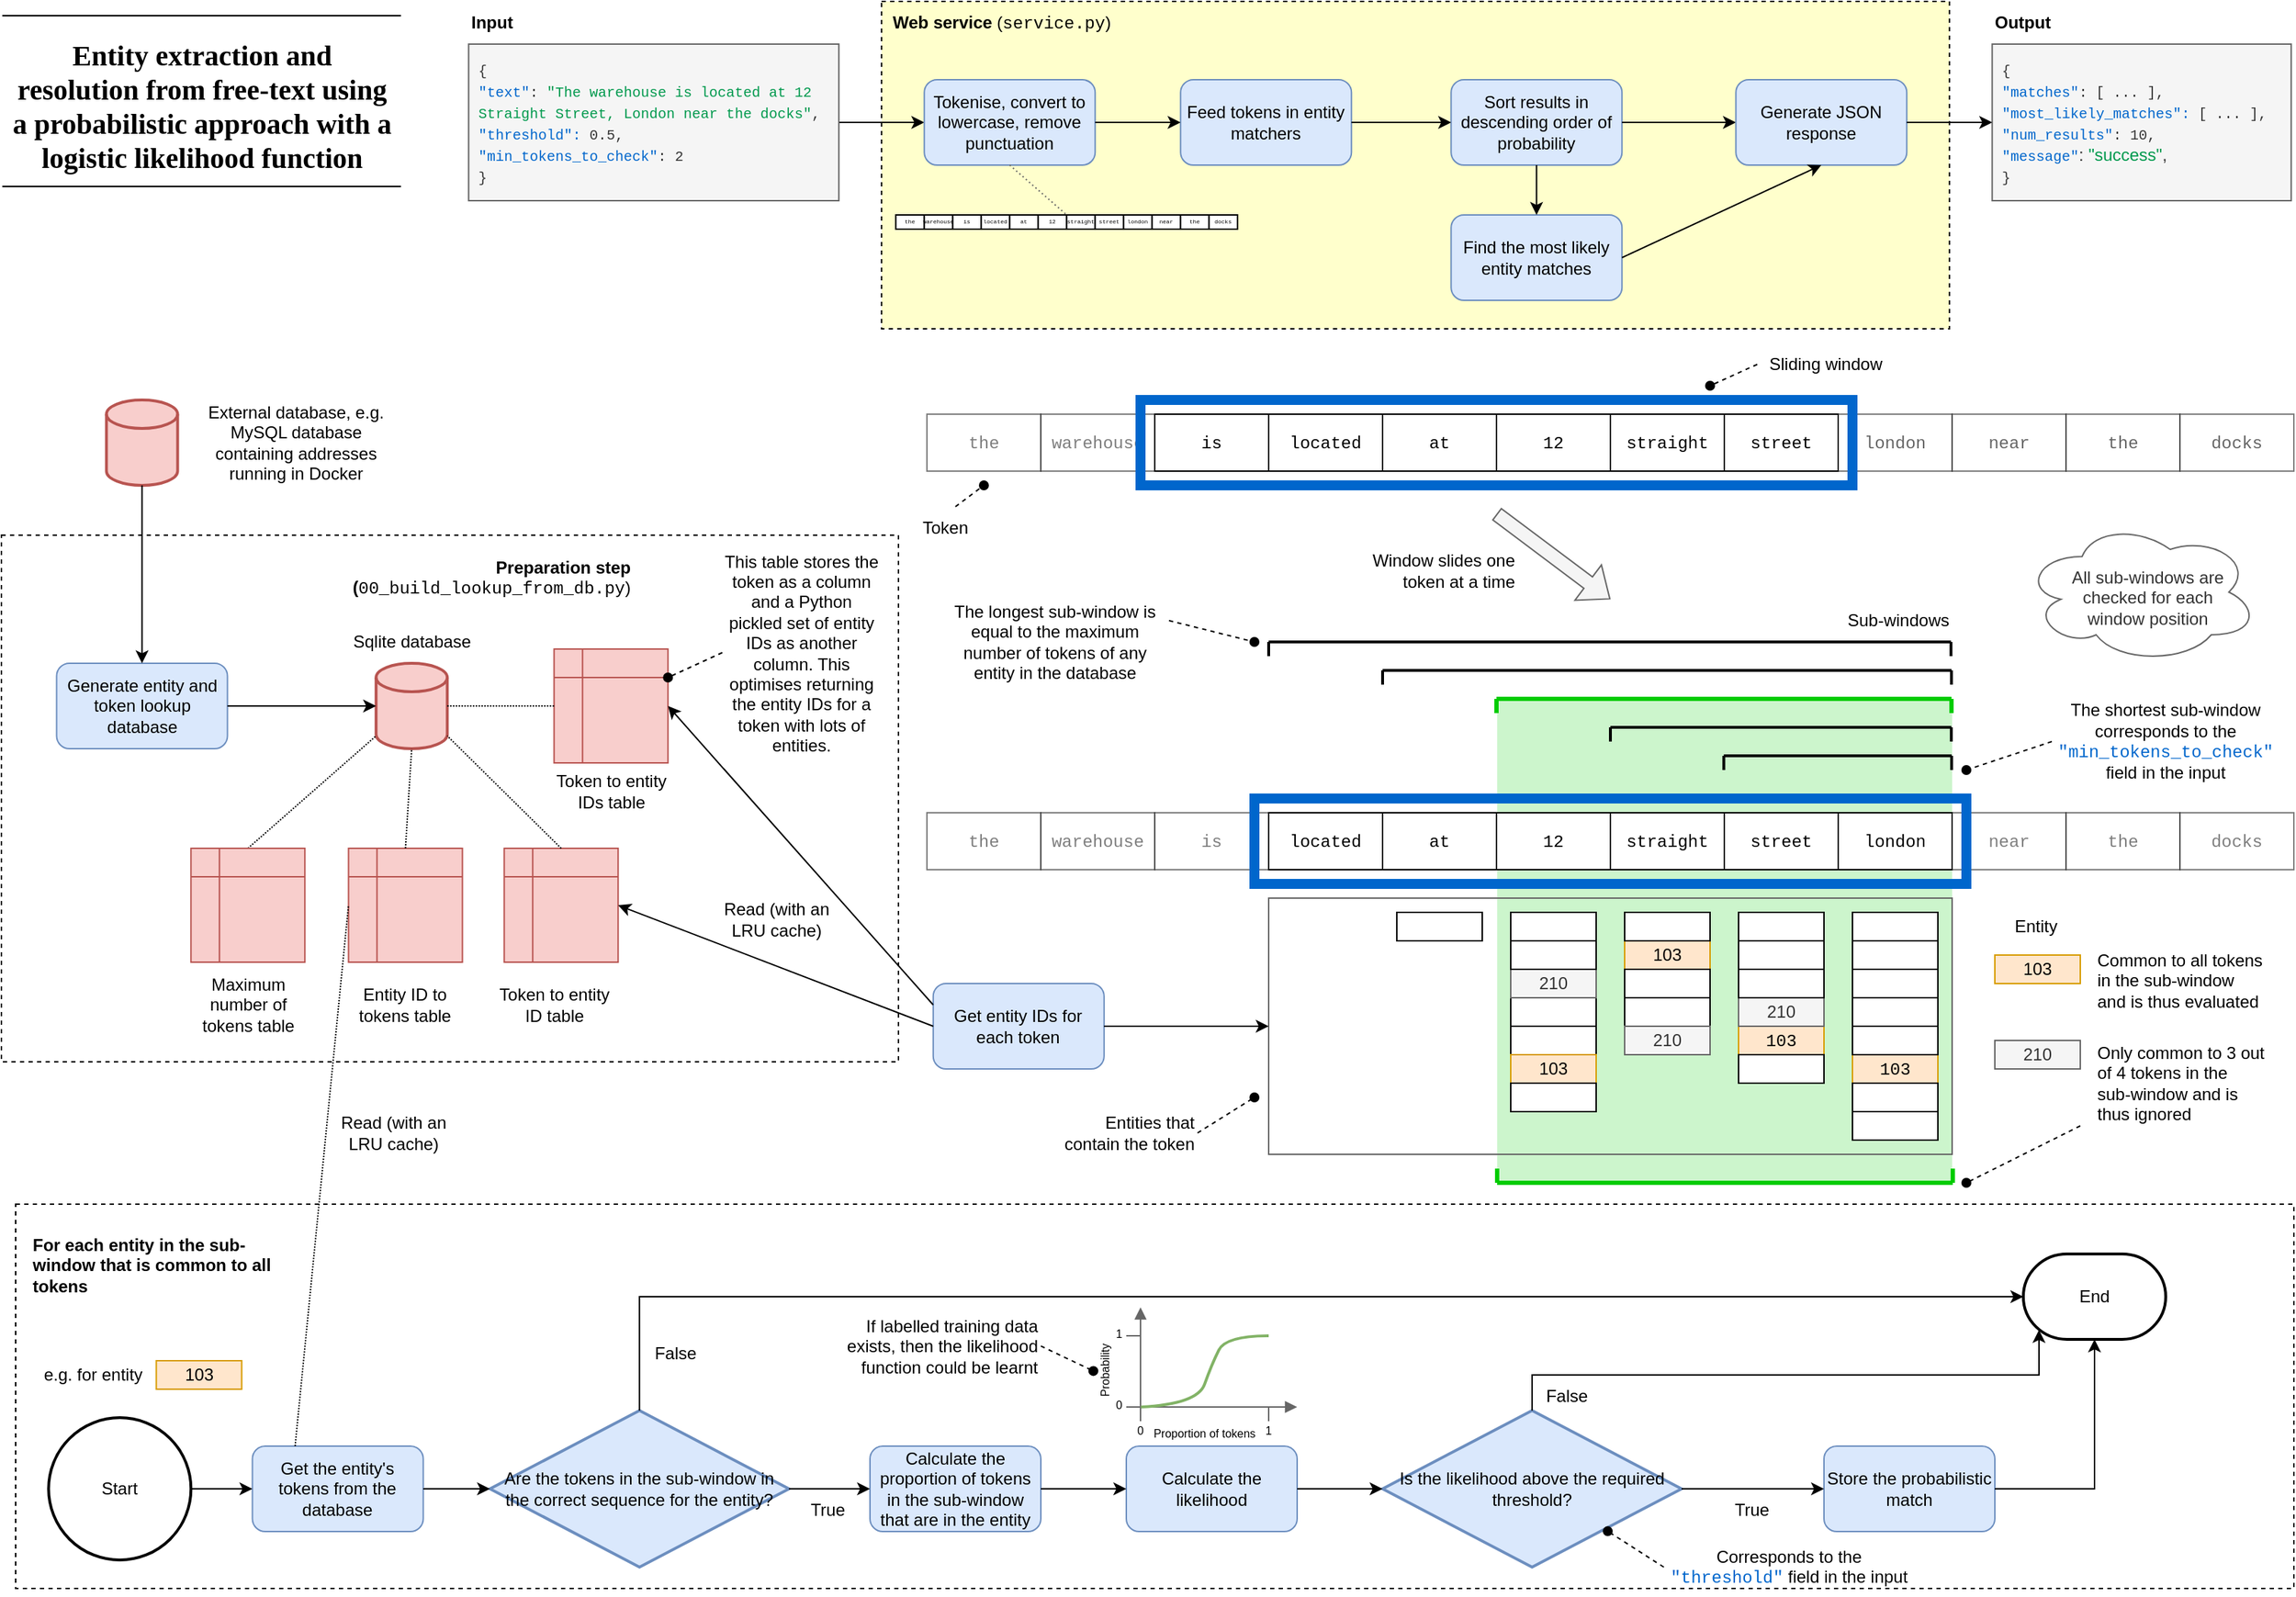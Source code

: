 <mxfile version="21.2.7" type="device">
  <diagram id="s3ajqU6_hN6JOdqz-PYY" name="Page-1">
    <mxGraphModel dx="1252" dy="786" grid="1" gridSize="10" guides="1" tooltips="1" connect="1" arrows="0" fold="1" page="1" pageScale="1" pageWidth="1654" pageHeight="1169" math="0" shadow="0">
      <root>
        <mxCell id="0" />
        <mxCell id="1" parent="0" />
        <mxCell id="Gxz8XZ3srZawtTpm0HoM-239" value="" style="rounded=0;whiteSpace=wrap;html=1;fillColor=#00CC00;strokeColor=none;opacity=20;" parent="1" vertex="1">
          <mxGeometry x="1080.45" y="510" width="319.55" height="340" as="geometry" />
        </mxCell>
        <mxCell id="Gxz8XZ3srZawtTpm0HoM-189" value="" style="rounded=0;whiteSpace=wrap;html=1;fillColor=none;dashed=1;" parent="1" vertex="1">
          <mxGeometry x="40" y="865" width="1600" height="270" as="geometry" />
        </mxCell>
        <mxCell id="Gxz8XZ3srZawtTpm0HoM-154" value="" style="rounded=0;whiteSpace=wrap;html=1;fillColor=none;strokeColor=#666666;" parent="1" vertex="1">
          <mxGeometry x="920" y="650" width="480" height="180" as="geometry" />
        </mxCell>
        <mxCell id="Gxz8XZ3srZawtTpm0HoM-39" value="" style="rounded=0;whiteSpace=wrap;html=1;fillColor=none;dashed=1;" parent="1" vertex="1">
          <mxGeometry x="30" y="395" width="630" height="370" as="geometry" />
        </mxCell>
        <mxCell id="Gxz8XZ3srZawtTpm0HoM-36" value="" style="rounded=0;whiteSpace=wrap;html=1;fillColor=#FFFFCC;dashed=1;" parent="1" vertex="1">
          <mxGeometry x="648.14" y="20" width="750" height="230" as="geometry" />
        </mxCell>
        <mxCell id="Gxz8XZ3srZawtTpm0HoM-1" value="&lt;b&gt;Input&lt;/b&gt;" style="text;html=1;strokeColor=none;fillColor=none;align=left;verticalAlign=middle;whiteSpace=wrap;rounded=0;" parent="1" vertex="1">
          <mxGeometry x="358.14" y="20" width="60" height="30" as="geometry" />
        </mxCell>
        <mxCell id="Gxz8XZ3srZawtTpm0HoM-4" style="rounded=0;orthogonalLoop=1;jettySize=auto;html=1;exitX=1;exitY=0.5;exitDx=0;exitDy=0;entryX=0;entryY=0.5;entryDx=0;entryDy=0;" parent="1" source="Gxz8XZ3srZawtTpm0HoM-2" target="Gxz8XZ3srZawtTpm0HoM-3" edge="1">
          <mxGeometry relative="1" as="geometry" />
        </mxCell>
        <mxCell id="Gxz8XZ3srZawtTpm0HoM-2" value="&lt;font style=&quot;font-size: 10px;&quot; face=&quot;Courier New&quot;&gt;{&lt;br&gt;&lt;font color=&quot;#0066cc&quot;&gt;&quot;text&quot;&lt;/font&gt;: &lt;font color=&quot;#00994d&quot;&gt;&quot;The warehouse is located at 12 Straight Street, London near the docks&quot;&lt;/font&gt;, &lt;br&gt;&lt;font color=&quot;#0066cc&quot;&gt;&quot;threshold&quot;:&lt;/font&gt; 0.5, &lt;br&gt;&lt;font color=&quot;#0066cc&quot;&gt;&quot;min_tokens_to_check&quot;&lt;/font&gt;: 2&lt;br&gt;}&lt;/font&gt;" style="text;html=1;strokeColor=#666666;fillColor=#f5f5f5;align=left;verticalAlign=middle;whiteSpace=wrap;rounded=0;spacing=2;spacingLeft=5;spacingRight=5;fontColor=#333333;" parent="1" vertex="1">
          <mxGeometry x="358.14" y="50" width="260" height="110" as="geometry" />
        </mxCell>
        <mxCell id="Gxz8XZ3srZawtTpm0HoM-3" value="Tokenise, convert to lowercase, remove punctuation" style="rounded=1;whiteSpace=wrap;html=1;fillColor=#dae8fc;strokeColor=#6c8ebf;" parent="1" vertex="1">
          <mxGeometry x="678.14" y="75" width="120" height="60" as="geometry" />
        </mxCell>
        <mxCell id="Gxz8XZ3srZawtTpm0HoM-5" value="Feed tokens in entity matchers" style="rounded=1;whiteSpace=wrap;html=1;fillColor=#dae8fc;strokeColor=#6c8ebf;" parent="1" vertex="1">
          <mxGeometry x="858.14" y="75" width="120" height="60" as="geometry" />
        </mxCell>
        <mxCell id="Gxz8XZ3srZawtTpm0HoM-6" style="rounded=0;orthogonalLoop=1;jettySize=auto;html=1;entryX=0;entryY=0.5;entryDx=0;entryDy=0;exitX=1;exitY=0.5;exitDx=0;exitDy=0;" parent="1" source="Gxz8XZ3srZawtTpm0HoM-3" target="Gxz8XZ3srZawtTpm0HoM-5" edge="1">
          <mxGeometry relative="1" as="geometry">
            <mxPoint x="828.14" y="160" as="sourcePoint" />
            <mxPoint x="688.14" y="115" as="targetPoint" />
          </mxGeometry>
        </mxCell>
        <mxCell id="Gxz8XZ3srZawtTpm0HoM-7" value="Sort results in descending order of probability" style="rounded=1;whiteSpace=wrap;html=1;fillColor=#dae8fc;strokeColor=#6c8ebf;" parent="1" vertex="1">
          <mxGeometry x="1048.14" y="75" width="120" height="60" as="geometry" />
        </mxCell>
        <mxCell id="Gxz8XZ3srZawtTpm0HoM-8" style="rounded=0;orthogonalLoop=1;jettySize=auto;html=1;entryX=0;entryY=0.5;entryDx=0;entryDy=0;exitX=1;exitY=0.5;exitDx=0;exitDy=0;" parent="1" source="Gxz8XZ3srZawtTpm0HoM-5" target="Gxz8XZ3srZawtTpm0HoM-7" edge="1">
          <mxGeometry relative="1" as="geometry">
            <mxPoint x="808.14" y="115" as="sourcePoint" />
            <mxPoint x="868.14" y="115" as="targetPoint" />
          </mxGeometry>
        </mxCell>
        <mxCell id="Gxz8XZ3srZawtTpm0HoM-9" value="Find the most likely entity matches" style="rounded=1;whiteSpace=wrap;html=1;fillColor=#dae8fc;strokeColor=#6c8ebf;" parent="1" vertex="1">
          <mxGeometry x="1048.14" y="170" width="120" height="60" as="geometry" />
        </mxCell>
        <mxCell id="Gxz8XZ3srZawtTpm0HoM-10" style="rounded=0;orthogonalLoop=1;jettySize=auto;html=1;entryX=0.5;entryY=0;entryDx=0;entryDy=0;exitX=0.5;exitY=1;exitDx=0;exitDy=0;" parent="1" source="Gxz8XZ3srZawtTpm0HoM-7" target="Gxz8XZ3srZawtTpm0HoM-9" edge="1">
          <mxGeometry relative="1" as="geometry">
            <mxPoint x="988.14" y="115" as="sourcePoint" />
            <mxPoint x="1058.14" y="115" as="targetPoint" />
          </mxGeometry>
        </mxCell>
        <mxCell id="Gxz8XZ3srZawtTpm0HoM-12" value="&lt;b&gt;Output&lt;/b&gt;" style="text;html=1;strokeColor=none;fillColor=none;align=left;verticalAlign=middle;whiteSpace=wrap;rounded=0;" parent="1" vertex="1">
          <mxGeometry x="1428.14" y="20" width="60" height="30" as="geometry" />
        </mxCell>
        <mxCell id="Gxz8XZ3srZawtTpm0HoM-13" value="&lt;font style=&quot;font-size: 10px;&quot; face=&quot;Courier New&quot;&gt;{&lt;br&gt;&lt;font color=&quot;#0066cc&quot;&gt;&quot;matches&quot;&lt;/font&gt;: [ ... ], &lt;br&gt;&lt;font color=&quot;#0066cc&quot;&gt;&quot;most_likely_matches&quot;:&lt;/font&gt; [ ... ], &lt;br&gt;&lt;font color=&quot;#0066cc&quot;&gt;&quot;num_results&quot;&lt;/font&gt;: 10,&lt;br&gt;&lt;/font&gt;&lt;font style=&quot;border-color: var(--border-color); font-family: &amp;quot;Courier New&amp;quot;; font-size: 10px;&quot; color=&quot;#0066cc&quot;&gt;&quot;message&quot;&lt;/font&gt;: &lt;font color=&quot;#00994d&quot;&gt;&quot;success&quot;&lt;/font&gt;,&lt;font style=&quot;font-size: 10px;&quot; face=&quot;Courier New&quot;&gt;&lt;br&gt;}&lt;/font&gt;" style="text;html=1;strokeColor=#666666;fillColor=#f5f5f5;align=left;verticalAlign=middle;whiteSpace=wrap;rounded=0;spacing=2;spacingLeft=5;spacingRight=5;fontColor=#333333;" parent="1" vertex="1">
          <mxGeometry x="1428.14" y="50" width="210" height="110" as="geometry" />
        </mxCell>
        <mxCell id="Gxz8XZ3srZawtTpm0HoM-14" style="rounded=0;orthogonalLoop=1;jettySize=auto;html=1;entryX=0;entryY=0.5;entryDx=0;entryDy=0;exitX=1;exitY=0.5;exitDx=0;exitDy=0;" parent="1" source="Gxz8XZ3srZawtTpm0HoM-7" target="Gxz8XZ3srZawtTpm0HoM-15" edge="1">
          <mxGeometry relative="1" as="geometry">
            <mxPoint x="1178.14" y="160" as="sourcePoint" />
            <mxPoint x="1058.14" y="115" as="targetPoint" />
          </mxGeometry>
        </mxCell>
        <mxCell id="Gxz8XZ3srZawtTpm0HoM-15" value="Generate JSON response" style="rounded=1;whiteSpace=wrap;html=1;fillColor=#dae8fc;strokeColor=#6c8ebf;" parent="1" vertex="1">
          <mxGeometry x="1248.14" y="75" width="120" height="60" as="geometry" />
        </mxCell>
        <mxCell id="Gxz8XZ3srZawtTpm0HoM-16" style="rounded=0;orthogonalLoop=1;jettySize=auto;html=1;entryX=0.5;entryY=1;entryDx=0;entryDy=0;exitX=1;exitY=0.5;exitDx=0;exitDy=0;" parent="1" source="Gxz8XZ3srZawtTpm0HoM-9" target="Gxz8XZ3srZawtTpm0HoM-15" edge="1">
          <mxGeometry relative="1" as="geometry">
            <mxPoint x="1118.14" y="145" as="sourcePoint" />
            <mxPoint x="1118.14" y="180" as="targetPoint" />
          </mxGeometry>
        </mxCell>
        <mxCell id="Gxz8XZ3srZawtTpm0HoM-17" style="rounded=0;orthogonalLoop=1;jettySize=auto;html=1;entryX=0;entryY=0.5;entryDx=0;entryDy=0;exitX=1;exitY=0.5;exitDx=0;exitDy=0;" parent="1" source="Gxz8XZ3srZawtTpm0HoM-15" target="Gxz8XZ3srZawtTpm0HoM-13" edge="1">
          <mxGeometry relative="1" as="geometry">
            <mxPoint x="1388.14" y="50" as="sourcePoint" />
            <mxPoint x="1258.14" y="115" as="targetPoint" />
          </mxGeometry>
        </mxCell>
        <mxCell id="Gxz8XZ3srZawtTpm0HoM-18" value="" style="strokeWidth=2;html=1;shape=mxgraph.flowchart.database;whiteSpace=wrap;fillColor=#f8cecc;strokeColor=#b85450;" parent="1" vertex="1">
          <mxGeometry x="103.75" y="300" width="50" height="60" as="geometry" />
        </mxCell>
        <mxCell id="Gxz8XZ3srZawtTpm0HoM-19" value="External database, e.g. MySQL database containing addresses running in Docker" style="text;html=1;strokeColor=none;fillColor=none;align=center;verticalAlign=middle;whiteSpace=wrap;rounded=0;" parent="1" vertex="1">
          <mxGeometry x="163.13" y="305" width="147.5" height="50" as="geometry" />
        </mxCell>
        <mxCell id="Gxz8XZ3srZawtTpm0HoM-20" value="Generate entity and token lookup database" style="rounded=1;whiteSpace=wrap;html=1;fillColor=#dae8fc;strokeColor=#6c8ebf;" parent="1" vertex="1">
          <mxGeometry x="68.75" y="485" width="120" height="60" as="geometry" />
        </mxCell>
        <mxCell id="Gxz8XZ3srZawtTpm0HoM-22" style="rounded=0;orthogonalLoop=1;jettySize=auto;html=1;exitX=0.5;exitY=1;exitDx=0;exitDy=0;entryX=0.5;entryY=0;entryDx=0;entryDy=0;exitPerimeter=0;" parent="1" source="Gxz8XZ3srZawtTpm0HoM-18" target="Gxz8XZ3srZawtTpm0HoM-20" edge="1">
          <mxGeometry relative="1" as="geometry">
            <mxPoint x="168.75" y="270" as="sourcePoint" />
            <mxPoint x="228.75" y="270" as="targetPoint" />
          </mxGeometry>
        </mxCell>
        <mxCell id="Gxz8XZ3srZawtTpm0HoM-23" value="" style="strokeWidth=2;html=1;shape=mxgraph.flowchart.database;whiteSpace=wrap;fillColor=#f8cecc;strokeColor=#b85450;" parent="1" vertex="1">
          <mxGeometry x="293.13" y="485" width="50" height="60" as="geometry" />
        </mxCell>
        <mxCell id="Gxz8XZ3srZawtTpm0HoM-24" style="rounded=0;orthogonalLoop=1;jettySize=auto;html=1;entryX=0;entryY=0.5;entryDx=0;entryDy=0;entryPerimeter=0;exitX=1;exitY=0.5;exitDx=0;exitDy=0;" parent="1" source="Gxz8XZ3srZawtTpm0HoM-20" target="Gxz8XZ3srZawtTpm0HoM-23" edge="1">
          <mxGeometry relative="1" as="geometry">
            <mxPoint x="233.13" y="515" as="sourcePoint" />
            <mxPoint x="143.13" y="525" as="targetPoint" />
          </mxGeometry>
        </mxCell>
        <mxCell id="Gxz8XZ3srZawtTpm0HoM-25" value="Sqlite database" style="text;html=1;strokeColor=none;fillColor=none;align=center;verticalAlign=middle;whiteSpace=wrap;rounded=0;" parent="1" vertex="1">
          <mxGeometry x="273.76" y="455" width="88.75" height="30" as="geometry" />
        </mxCell>
        <mxCell id="Gxz8XZ3srZawtTpm0HoM-33" style="edgeStyle=none;rounded=0;orthogonalLoop=1;jettySize=auto;html=1;exitX=0.5;exitY=0;exitDx=0;exitDy=0;entryX=0;entryY=0.85;entryDx=0;entryDy=0;entryPerimeter=0;endArrow=none;endFill=0;dashed=1;dashPattern=1 1;" parent="1" source="Gxz8XZ3srZawtTpm0HoM-27" target="Gxz8XZ3srZawtTpm0HoM-23" edge="1">
          <mxGeometry relative="1" as="geometry" />
        </mxCell>
        <mxCell id="Gxz8XZ3srZawtTpm0HoM-27" value="" style="shape=internalStorage;whiteSpace=wrap;html=1;backgroundOutline=1;fillColor=#f8cecc;strokeColor=#b85450;" parent="1" vertex="1">
          <mxGeometry x="163.13" y="615" width="80" height="80" as="geometry" />
        </mxCell>
        <mxCell id="Gxz8XZ3srZawtTpm0HoM-28" value="Maximum number of tokens table" style="text;html=1;strokeColor=none;fillColor=none;align=center;verticalAlign=middle;whiteSpace=wrap;rounded=0;" parent="1" vertex="1">
          <mxGeometry x="158.75" y="705" width="88.75" height="40" as="geometry" />
        </mxCell>
        <mxCell id="Gxz8XZ3srZawtTpm0HoM-29" value="" style="shape=internalStorage;whiteSpace=wrap;html=1;backgroundOutline=1;fillColor=#f8cecc;strokeColor=#b85450;" parent="1" vertex="1">
          <mxGeometry x="273.76" y="615" width="80" height="80" as="geometry" />
        </mxCell>
        <mxCell id="Gxz8XZ3srZawtTpm0HoM-30" value="Entity ID to tokens table" style="text;html=1;strokeColor=none;fillColor=none;align=center;verticalAlign=middle;whiteSpace=wrap;rounded=0;" parent="1" vertex="1">
          <mxGeometry x="269.39" y="705" width="88.75" height="40" as="geometry" />
        </mxCell>
        <mxCell id="Gxz8XZ3srZawtTpm0HoM-31" value="" style="shape=internalStorage;whiteSpace=wrap;html=1;backgroundOutline=1;fillColor=#f8cecc;strokeColor=#b85450;" parent="1" vertex="1">
          <mxGeometry x="383.13" y="615" width="80" height="80" as="geometry" />
        </mxCell>
        <mxCell id="Gxz8XZ3srZawtTpm0HoM-32" value="Token to entity ID table" style="text;html=1;strokeColor=none;fillColor=none;align=center;verticalAlign=middle;whiteSpace=wrap;rounded=0;" parent="1" vertex="1">
          <mxGeometry x="374.38" y="705" width="88.75" height="40" as="geometry" />
        </mxCell>
        <mxCell id="Gxz8XZ3srZawtTpm0HoM-34" style="edgeStyle=none;rounded=0;orthogonalLoop=1;jettySize=auto;html=1;exitX=0.5;exitY=0;exitDx=0;exitDy=0;entryX=0.5;entryY=1;entryDx=0;entryDy=0;entryPerimeter=0;endArrow=none;endFill=0;dashed=1;dashPattern=1 1;" parent="1" source="Gxz8XZ3srZawtTpm0HoM-29" target="Gxz8XZ3srZawtTpm0HoM-23" edge="1">
          <mxGeometry relative="1" as="geometry">
            <mxPoint x="213.13" y="625" as="sourcePoint" />
            <mxPoint x="303.13" y="546" as="targetPoint" />
          </mxGeometry>
        </mxCell>
        <mxCell id="Gxz8XZ3srZawtTpm0HoM-35" style="edgeStyle=none;rounded=0;orthogonalLoop=1;jettySize=auto;html=1;exitX=0.5;exitY=0;exitDx=0;exitDy=0;entryX=1;entryY=0.85;entryDx=0;entryDy=0;entryPerimeter=0;endArrow=none;endFill=0;dashed=1;dashPattern=1 1;" parent="1" source="Gxz8XZ3srZawtTpm0HoM-31" target="Gxz8XZ3srZawtTpm0HoM-23" edge="1">
          <mxGeometry relative="1" as="geometry">
            <mxPoint x="223.13" y="635" as="sourcePoint" />
            <mxPoint x="313.13" y="556" as="targetPoint" />
          </mxGeometry>
        </mxCell>
        <mxCell id="Gxz8XZ3srZawtTpm0HoM-37" value="&lt;b&gt;Web service&lt;/b&gt; (&lt;font face=&quot;Courier New&quot;&gt;service.py&lt;/font&gt;)" style="text;html=1;strokeColor=none;fillColor=none;align=left;verticalAlign=middle;whiteSpace=wrap;rounded=0;" parent="1" vertex="1">
          <mxGeometry x="654.4" y="20" width="180" height="30" as="geometry" />
        </mxCell>
        <mxCell id="Gxz8XZ3srZawtTpm0HoM-40" value="&lt;b&gt;Preparation step (&lt;/b&gt;&lt;font face=&quot;Courier New&quot;&gt;00_build_lookup_from_db.py&lt;/font&gt;)" style="text;html=1;strokeColor=none;fillColor=none;align=right;verticalAlign=middle;whiteSpace=wrap;rounded=0;" parent="1" vertex="1">
          <mxGeometry x="188.75" y="405" width="285.01" height="40" as="geometry" />
        </mxCell>
        <mxCell id="Gxz8XZ3srZawtTpm0HoM-42" value="&lt;font face=&quot;Courier New&quot;&gt;the&lt;/font&gt;" style="rounded=0;whiteSpace=wrap;html=1;opacity=50;textOpacity=50;" parent="1" vertex="1">
          <mxGeometry x="680" y="310" width="80" height="40" as="geometry" />
        </mxCell>
        <mxCell id="Gxz8XZ3srZawtTpm0HoM-43" value="&lt;font face=&quot;Courier New&quot;&gt;warehouse&lt;/font&gt;" style="rounded=0;whiteSpace=wrap;html=1;opacity=50;textOpacity=50;" parent="1" vertex="1">
          <mxGeometry x="760" y="310" width="80" height="40" as="geometry" />
        </mxCell>
        <mxCell id="Gxz8XZ3srZawtTpm0HoM-44" value="&lt;font face=&quot;Courier New&quot;&gt;is&lt;/font&gt;" style="rounded=0;whiteSpace=wrap;html=1;" parent="1" vertex="1">
          <mxGeometry x="840" y="310" width="80" height="40" as="geometry" />
        </mxCell>
        <mxCell id="Gxz8XZ3srZawtTpm0HoM-45" value="&lt;font face=&quot;Courier New&quot;&gt;located&lt;/font&gt;" style="rounded=0;whiteSpace=wrap;html=1;" parent="1" vertex="1">
          <mxGeometry x="920" y="310" width="80" height="40" as="geometry" />
        </mxCell>
        <mxCell id="Gxz8XZ3srZawtTpm0HoM-46" value="&lt;font face=&quot;Courier New&quot;&gt;at&lt;/font&gt;" style="rounded=0;whiteSpace=wrap;html=1;" parent="1" vertex="1">
          <mxGeometry x="1000" y="310" width="80" height="40" as="geometry" />
        </mxCell>
        <mxCell id="Gxz8XZ3srZawtTpm0HoM-47" value="&lt;font face=&quot;Courier New&quot;&gt;12&lt;/font&gt;" style="rounded=0;whiteSpace=wrap;html=1;" parent="1" vertex="1">
          <mxGeometry x="1080" y="310" width="80" height="40" as="geometry" />
        </mxCell>
        <mxCell id="Gxz8XZ3srZawtTpm0HoM-48" value="&lt;font face=&quot;Courier New&quot;&gt;straight&lt;/font&gt;" style="rounded=0;whiteSpace=wrap;html=1;" parent="1" vertex="1">
          <mxGeometry x="1160" y="310" width="80" height="40" as="geometry" />
        </mxCell>
        <mxCell id="Gxz8XZ3srZawtTpm0HoM-49" value="&lt;font face=&quot;Courier New&quot;&gt;street&lt;/font&gt;" style="rounded=0;whiteSpace=wrap;html=1;" parent="1" vertex="1">
          <mxGeometry x="1240" y="310" width="80" height="40" as="geometry" />
        </mxCell>
        <mxCell id="Gxz8XZ3srZawtTpm0HoM-50" value="&lt;font face=&quot;Courier New&quot;&gt;london&lt;/font&gt;" style="rounded=0;whiteSpace=wrap;html=1;opacity=50;textOpacity=60;" parent="1" vertex="1">
          <mxGeometry x="1320" y="310" width="80" height="40" as="geometry" />
        </mxCell>
        <mxCell id="Gxz8XZ3srZawtTpm0HoM-51" value="&lt;font face=&quot;Courier New&quot;&gt;near&lt;/font&gt;" style="rounded=0;whiteSpace=wrap;html=1;opacity=50;textOpacity=60;" parent="1" vertex="1">
          <mxGeometry x="1400" y="310" width="80" height="40" as="geometry" />
        </mxCell>
        <mxCell id="Gxz8XZ3srZawtTpm0HoM-53" value="&lt;font face=&quot;Courier New&quot;&gt;the&lt;/font&gt;" style="rounded=0;whiteSpace=wrap;html=1;opacity=50;textOpacity=60;" parent="1" vertex="1">
          <mxGeometry x="1480" y="310" width="80" height="40" as="geometry" />
        </mxCell>
        <mxCell id="Gxz8XZ3srZawtTpm0HoM-54" value="&lt;font face=&quot;Courier New&quot;&gt;docks&lt;/font&gt;" style="rounded=0;whiteSpace=wrap;html=1;opacity=50;textOpacity=60;" parent="1" vertex="1">
          <mxGeometry x="1560" y="310" width="80" height="40" as="geometry" />
        </mxCell>
        <mxCell id="Gxz8XZ3srZawtTpm0HoM-67" value="" style="group;fontSize=4;" parent="1" vertex="1" connectable="0">
          <mxGeometry x="658.14" y="170" width="240" height="10" as="geometry" />
        </mxCell>
        <mxCell id="Gxz8XZ3srZawtTpm0HoM-55" value="&lt;font face=&quot;Courier New&quot; style=&quot;font-size: 4px;&quot;&gt;the&lt;/font&gt;" style="rounded=0;whiteSpace=wrap;html=1;fontSize=4;" parent="Gxz8XZ3srZawtTpm0HoM-67" vertex="1">
          <mxGeometry width="20.0" height="10" as="geometry" />
        </mxCell>
        <mxCell id="Gxz8XZ3srZawtTpm0HoM-56" value="&lt;font face=&quot;Courier New&quot; style=&quot;font-size: 4px;&quot;&gt;warehouse&lt;/font&gt;" style="rounded=0;whiteSpace=wrap;html=1;fontSize=4;" parent="Gxz8XZ3srZawtTpm0HoM-67" vertex="1">
          <mxGeometry x="20.0" width="20.0" height="10" as="geometry" />
        </mxCell>
        <mxCell id="Gxz8XZ3srZawtTpm0HoM-57" value="&lt;font face=&quot;Courier New&quot; style=&quot;font-size: 4px;&quot;&gt;is&lt;/font&gt;" style="rounded=0;whiteSpace=wrap;html=1;fontSize=4;" parent="Gxz8XZ3srZawtTpm0HoM-67" vertex="1">
          <mxGeometry x="40.0" width="20.0" height="10" as="geometry" />
        </mxCell>
        <mxCell id="Gxz8XZ3srZawtTpm0HoM-58" value="&lt;font face=&quot;Courier New&quot; style=&quot;font-size: 4px;&quot;&gt;located&lt;/font&gt;" style="rounded=0;whiteSpace=wrap;html=1;fontSize=4;" parent="Gxz8XZ3srZawtTpm0HoM-67" vertex="1">
          <mxGeometry x="60.0" width="20.0" height="10" as="geometry" />
        </mxCell>
        <mxCell id="Gxz8XZ3srZawtTpm0HoM-59" value="&lt;font face=&quot;Courier New&quot; style=&quot;font-size: 4px;&quot;&gt;at&lt;/font&gt;" style="rounded=0;whiteSpace=wrap;html=1;fontSize=4;" parent="Gxz8XZ3srZawtTpm0HoM-67" vertex="1">
          <mxGeometry x="80.0" width="20.0" height="10" as="geometry" />
        </mxCell>
        <mxCell id="Gxz8XZ3srZawtTpm0HoM-60" value="&lt;font face=&quot;Courier New&quot; style=&quot;font-size: 4px;&quot;&gt;12&lt;/font&gt;" style="rounded=0;whiteSpace=wrap;html=1;fontSize=4;" parent="Gxz8XZ3srZawtTpm0HoM-67" vertex="1">
          <mxGeometry x="100.0" width="20.0" height="10" as="geometry" />
        </mxCell>
        <mxCell id="Gxz8XZ3srZawtTpm0HoM-61" value="&lt;font face=&quot;Courier New&quot; style=&quot;font-size: 4px;&quot;&gt;straight&lt;/font&gt;" style="rounded=0;whiteSpace=wrap;html=1;fontSize=4;" parent="Gxz8XZ3srZawtTpm0HoM-67" vertex="1">
          <mxGeometry x="120.0" width="20.0" height="10" as="geometry" />
        </mxCell>
        <mxCell id="Gxz8XZ3srZawtTpm0HoM-62" value="&lt;font face=&quot;Courier New&quot; style=&quot;font-size: 4px;&quot;&gt;street&lt;/font&gt;" style="rounded=0;whiteSpace=wrap;html=1;fontSize=4;" parent="Gxz8XZ3srZawtTpm0HoM-67" vertex="1">
          <mxGeometry x="140.0" width="20.0" height="10" as="geometry" />
        </mxCell>
        <mxCell id="Gxz8XZ3srZawtTpm0HoM-63" value="&lt;font face=&quot;Courier New&quot; style=&quot;font-size: 4px;&quot;&gt;london&lt;/font&gt;" style="rounded=0;whiteSpace=wrap;html=1;fontSize=4;" parent="Gxz8XZ3srZawtTpm0HoM-67" vertex="1">
          <mxGeometry x="160.0" width="20.0" height="10" as="geometry" />
        </mxCell>
        <mxCell id="Gxz8XZ3srZawtTpm0HoM-64" value="&lt;font face=&quot;Courier New&quot; style=&quot;font-size: 4px;&quot;&gt;near&lt;/font&gt;" style="rounded=0;whiteSpace=wrap;html=1;fontSize=4;" parent="Gxz8XZ3srZawtTpm0HoM-67" vertex="1">
          <mxGeometry x="180" width="20.0" height="10" as="geometry" />
        </mxCell>
        <mxCell id="Gxz8XZ3srZawtTpm0HoM-65" value="&lt;font face=&quot;Courier New&quot; style=&quot;font-size: 4px;&quot;&gt;the&lt;/font&gt;" style="rounded=0;whiteSpace=wrap;html=1;fontSize=4;" parent="Gxz8XZ3srZawtTpm0HoM-67" vertex="1">
          <mxGeometry x="200.0" width="20.0" height="10" as="geometry" />
        </mxCell>
        <mxCell id="Gxz8XZ3srZawtTpm0HoM-66" value="&lt;font face=&quot;Courier New&quot; style=&quot;font-size: 4px;&quot;&gt;docks&lt;/font&gt;" style="rounded=0;whiteSpace=wrap;html=1;fontSize=4;" parent="Gxz8XZ3srZawtTpm0HoM-67" vertex="1">
          <mxGeometry x="220.0" width="20.0" height="10" as="geometry" />
        </mxCell>
        <mxCell id="Gxz8XZ3srZawtTpm0HoM-71" style="rounded=0;orthogonalLoop=1;jettySize=auto;html=1;entryX=0;entryY=0;entryDx=0;entryDy=0;exitX=0.5;exitY=1;exitDx=0;exitDy=0;endArrow=none;endFill=0;dashed=1;dashPattern=1 2;strokeColor=#666666;" parent="1" source="Gxz8XZ3srZawtTpm0HoM-3" target="Gxz8XZ3srZawtTpm0HoM-61" edge="1">
          <mxGeometry relative="1" as="geometry">
            <mxPoint x="808.14" y="115" as="sourcePoint" />
            <mxPoint x="868.14" y="115" as="targetPoint" />
          </mxGeometry>
        </mxCell>
        <mxCell id="Gxz8XZ3srZawtTpm0HoM-72" value="&lt;font face=&quot;Courier New&quot;&gt;the&lt;/font&gt;" style="rounded=0;whiteSpace=wrap;html=1;textOpacity=50;opacity=50;" parent="1" vertex="1">
          <mxGeometry x="680" y="590" width="80" height="40" as="geometry" />
        </mxCell>
        <mxCell id="Gxz8XZ3srZawtTpm0HoM-73" value="&lt;font face=&quot;Courier New&quot;&gt;warehouse&lt;/font&gt;" style="rounded=0;whiteSpace=wrap;html=1;textOpacity=50;opacity=50;" parent="1" vertex="1">
          <mxGeometry x="760" y="590" width="80" height="40" as="geometry" />
        </mxCell>
        <mxCell id="Gxz8XZ3srZawtTpm0HoM-74" value="&lt;font face=&quot;Courier New&quot;&gt;is&lt;/font&gt;" style="rounded=0;whiteSpace=wrap;html=1;textOpacity=50;opacity=50;" parent="1" vertex="1">
          <mxGeometry x="840" y="590" width="80" height="40" as="geometry" />
        </mxCell>
        <mxCell id="Gxz8XZ3srZawtTpm0HoM-75" value="&lt;font face=&quot;Courier New&quot;&gt;located&lt;/font&gt;" style="rounded=0;whiteSpace=wrap;html=1;" parent="1" vertex="1">
          <mxGeometry x="920" y="590" width="80" height="40" as="geometry" />
        </mxCell>
        <mxCell id="Gxz8XZ3srZawtTpm0HoM-76" value="&lt;font face=&quot;Courier New&quot;&gt;at&lt;/font&gt;" style="rounded=0;whiteSpace=wrap;html=1;" parent="1" vertex="1">
          <mxGeometry x="1000" y="590" width="80" height="40" as="geometry" />
        </mxCell>
        <mxCell id="Gxz8XZ3srZawtTpm0HoM-77" value="&lt;font face=&quot;Courier New&quot;&gt;12&lt;/font&gt;" style="rounded=0;whiteSpace=wrap;html=1;" parent="1" vertex="1">
          <mxGeometry x="1080" y="590" width="80" height="40" as="geometry" />
        </mxCell>
        <mxCell id="Gxz8XZ3srZawtTpm0HoM-78" value="&lt;font face=&quot;Courier New&quot;&gt;straight&lt;/font&gt;" style="rounded=0;whiteSpace=wrap;html=1;" parent="1" vertex="1">
          <mxGeometry x="1160" y="590" width="80" height="40" as="geometry" />
        </mxCell>
        <mxCell id="Gxz8XZ3srZawtTpm0HoM-79" value="&lt;font face=&quot;Courier New&quot;&gt;street&lt;/font&gt;" style="rounded=0;whiteSpace=wrap;html=1;" parent="1" vertex="1">
          <mxGeometry x="1240" y="590" width="80" height="40" as="geometry" />
        </mxCell>
        <mxCell id="Gxz8XZ3srZawtTpm0HoM-80" value="&lt;font face=&quot;Courier New&quot;&gt;london&lt;/font&gt;" style="rounded=0;whiteSpace=wrap;html=1;" parent="1" vertex="1">
          <mxGeometry x="1320" y="590" width="80" height="40" as="geometry" />
        </mxCell>
        <mxCell id="Gxz8XZ3srZawtTpm0HoM-81" value="&lt;font face=&quot;Courier New&quot;&gt;near&lt;/font&gt;" style="rounded=0;whiteSpace=wrap;html=1;textOpacity=50;opacity=50;" parent="1" vertex="1">
          <mxGeometry x="1400" y="590" width="80" height="40" as="geometry" />
        </mxCell>
        <mxCell id="Gxz8XZ3srZawtTpm0HoM-82" value="&lt;font face=&quot;Courier New&quot;&gt;the&lt;/font&gt;" style="rounded=0;whiteSpace=wrap;html=1;textOpacity=50;opacity=50;" parent="1" vertex="1">
          <mxGeometry x="1480" y="590" width="80" height="40" as="geometry" />
        </mxCell>
        <mxCell id="Gxz8XZ3srZawtTpm0HoM-83" value="&lt;font face=&quot;Courier New&quot;&gt;docks&lt;/font&gt;" style="rounded=0;whiteSpace=wrap;html=1;textOpacity=50;opacity=50;" parent="1" vertex="1">
          <mxGeometry x="1560" y="590" width="80" height="40" as="geometry" />
        </mxCell>
        <mxCell id="Gxz8XZ3srZawtTpm0HoM-85" value="" style="rounded=0;whiteSpace=wrap;html=1;fillColor=none;strokeColor=#0066CC;strokeWidth=7;" parent="1" vertex="1">
          <mxGeometry x="830" y="300" width="500" height="60" as="geometry" />
        </mxCell>
        <mxCell id="Gxz8XZ3srZawtTpm0HoM-86" value="" style="shape=flexArrow;endArrow=classic;html=1;rounded=0;fillColor=#f5f5f5;strokeColor=#666666;" parent="1" edge="1">
          <mxGeometry width="50" height="50" relative="1" as="geometry">
            <mxPoint x="1080" y="380" as="sourcePoint" />
            <mxPoint x="1160" y="440" as="targetPoint" />
          </mxGeometry>
        </mxCell>
        <mxCell id="Gxz8XZ3srZawtTpm0HoM-87" value="" style="rounded=0;whiteSpace=wrap;html=1;fillColor=none;strokeColor=#0066CC;strokeWidth=7;" parent="1" vertex="1">
          <mxGeometry x="910" y="580" width="500" height="60" as="geometry" />
        </mxCell>
        <mxCell id="Gxz8XZ3srZawtTpm0HoM-88" value="Sliding window" style="text;html=1;strokeColor=none;fillColor=none;align=right;verticalAlign=middle;whiteSpace=wrap;rounded=0;" parent="1" vertex="1">
          <mxGeometry x="1263.14" y="260" width="90" height="30" as="geometry" />
        </mxCell>
        <mxCell id="Gxz8XZ3srZawtTpm0HoM-94" value="" style="endArrow=none;html=1;rounded=0;strokeWidth=2;" parent="1" edge="1">
          <mxGeometry width="50" height="50" relative="1" as="geometry">
            <mxPoint x="1239.66" y="550" as="sourcePoint" />
            <mxPoint x="1399.66" y="550" as="targetPoint" />
          </mxGeometry>
        </mxCell>
        <mxCell id="Gxz8XZ3srZawtTpm0HoM-95" value="" style="endArrow=none;html=1;rounded=0;strokeWidth=2;" parent="1" edge="1">
          <mxGeometry width="50" height="50" relative="1" as="geometry">
            <mxPoint x="1399.66" y="560" as="sourcePoint" />
            <mxPoint x="1399.66" y="550" as="targetPoint" />
          </mxGeometry>
        </mxCell>
        <mxCell id="Gxz8XZ3srZawtTpm0HoM-96" value="" style="endArrow=none;html=1;rounded=0;strokeWidth=2;" parent="1" edge="1">
          <mxGeometry width="50" height="50" relative="1" as="geometry">
            <mxPoint x="1239.66" y="560" as="sourcePoint" />
            <mxPoint x="1239.66" y="550" as="targetPoint" />
          </mxGeometry>
        </mxCell>
        <mxCell id="Gxz8XZ3srZawtTpm0HoM-97" value="" style="endArrow=none;html=1;rounded=0;strokeWidth=2;" parent="1" edge="1">
          <mxGeometry width="50" height="50" relative="1" as="geometry">
            <mxPoint x="1160" y="530" as="sourcePoint" />
            <mxPoint x="1399.41" y="530" as="targetPoint" />
          </mxGeometry>
        </mxCell>
        <mxCell id="Gxz8XZ3srZawtTpm0HoM-98" value="" style="endArrow=none;html=1;rounded=0;strokeWidth=2;" parent="1" edge="1">
          <mxGeometry width="50" height="50" relative="1" as="geometry">
            <mxPoint x="1399.41" y="540" as="sourcePoint" />
            <mxPoint x="1399.41" y="530" as="targetPoint" />
          </mxGeometry>
        </mxCell>
        <mxCell id="Gxz8XZ3srZawtTpm0HoM-99" value="" style="endArrow=none;html=1;rounded=0;strokeWidth=2;" parent="1" edge="1">
          <mxGeometry width="50" height="50" relative="1" as="geometry">
            <mxPoint x="1160" y="540" as="sourcePoint" />
            <mxPoint x="1160" y="530" as="targetPoint" />
          </mxGeometry>
        </mxCell>
        <mxCell id="Gxz8XZ3srZawtTpm0HoM-100" value="" style="endArrow=none;html=1;rounded=0;strokeWidth=3;strokeColor=#00CC00;" parent="1" edge="1">
          <mxGeometry width="50" height="50" relative="1" as="geometry">
            <mxPoint x="1080" y="510" as="sourcePoint" />
            <mxPoint x="1399.55" y="510" as="targetPoint" />
          </mxGeometry>
        </mxCell>
        <mxCell id="Gxz8XZ3srZawtTpm0HoM-101" value="" style="endArrow=none;html=1;rounded=0;strokeWidth=3;strokeColor=#00CC00;" parent="1" edge="1">
          <mxGeometry width="50" height="50" relative="1" as="geometry">
            <mxPoint x="1399.55" y="520" as="sourcePoint" />
            <mxPoint x="1399.55" y="510" as="targetPoint" />
          </mxGeometry>
        </mxCell>
        <mxCell id="Gxz8XZ3srZawtTpm0HoM-102" value="" style="endArrow=none;html=1;rounded=0;strokeWidth=3;strokeColor=#00CC00;" parent="1" edge="1">
          <mxGeometry width="50" height="50" relative="1" as="geometry">
            <mxPoint x="1080" y="520" as="sourcePoint" />
            <mxPoint x="1080" y="510" as="targetPoint" />
          </mxGeometry>
        </mxCell>
        <mxCell id="Gxz8XZ3srZawtTpm0HoM-103" value="" style="endArrow=none;html=1;rounded=0;strokeWidth=2;" parent="1" edge="1">
          <mxGeometry width="50" height="50" relative="1" as="geometry">
            <mxPoint x="1000" y="490" as="sourcePoint" />
            <mxPoint x="1399.55" y="490" as="targetPoint" />
          </mxGeometry>
        </mxCell>
        <mxCell id="Gxz8XZ3srZawtTpm0HoM-104" value="" style="endArrow=none;html=1;rounded=0;strokeWidth=2;" parent="1" edge="1">
          <mxGeometry width="50" height="50" relative="1" as="geometry">
            <mxPoint x="1399.55" y="500" as="sourcePoint" />
            <mxPoint x="1399.55" y="490" as="targetPoint" />
          </mxGeometry>
        </mxCell>
        <mxCell id="Gxz8XZ3srZawtTpm0HoM-105" value="" style="endArrow=none;html=1;rounded=0;strokeWidth=2;" parent="1" edge="1">
          <mxGeometry width="50" height="50" relative="1" as="geometry">
            <mxPoint x="1000" y="500" as="sourcePoint" />
            <mxPoint x="1000" y="490" as="targetPoint" />
          </mxGeometry>
        </mxCell>
        <mxCell id="Gxz8XZ3srZawtTpm0HoM-106" value="" style="endArrow=none;html=1;rounded=0;strokeWidth=2;" parent="1" edge="1">
          <mxGeometry width="50" height="50" relative="1" as="geometry">
            <mxPoint x="920" y="470" as="sourcePoint" />
            <mxPoint x="1399.2" y="470" as="targetPoint" />
          </mxGeometry>
        </mxCell>
        <mxCell id="Gxz8XZ3srZawtTpm0HoM-107" value="" style="endArrow=none;html=1;rounded=0;strokeWidth=2;" parent="1" edge="1">
          <mxGeometry width="50" height="50" relative="1" as="geometry">
            <mxPoint x="1399.2" y="480" as="sourcePoint" />
            <mxPoint x="1399.2" y="470" as="targetPoint" />
          </mxGeometry>
        </mxCell>
        <mxCell id="Gxz8XZ3srZawtTpm0HoM-108" value="" style="endArrow=none;html=1;rounded=0;strokeWidth=2;" parent="1" edge="1">
          <mxGeometry width="50" height="50" relative="1" as="geometry">
            <mxPoint x="920" y="480" as="sourcePoint" />
            <mxPoint x="920" y="470" as="targetPoint" />
          </mxGeometry>
        </mxCell>
        <mxCell id="Gxz8XZ3srZawtTpm0HoM-109" value="Sub-windows" style="text;html=1;strokeColor=none;fillColor=none;align=right;verticalAlign=middle;whiteSpace=wrap;rounded=0;" parent="1" vertex="1">
          <mxGeometry x="1300" y="440" width="100" height="30" as="geometry" />
        </mxCell>
        <mxCell id="Gxz8XZ3srZawtTpm0HoM-110" value="&lt;font face=&quot;Courier New&quot;&gt;103&lt;/font&gt;" style="rounded=0;whiteSpace=wrap;html=1;fillColor=#ffe6cc;strokeColor=#d79b00;" parent="1" vertex="1">
          <mxGeometry x="1330" y="760" width="60" height="20" as="geometry" />
        </mxCell>
        <mxCell id="Gxz8XZ3srZawtTpm0HoM-111" value="" style="rounded=0;whiteSpace=wrap;html=1;" parent="1" vertex="1">
          <mxGeometry x="1330" y="680" width="60" height="20" as="geometry" />
        </mxCell>
        <mxCell id="Gxz8XZ3srZawtTpm0HoM-112" value="" style="rounded=0;whiteSpace=wrap;html=1;" parent="1" vertex="1">
          <mxGeometry x="1330" y="700" width="60" height="20" as="geometry" />
        </mxCell>
        <mxCell id="Gxz8XZ3srZawtTpm0HoM-113" value="" style="rounded=0;whiteSpace=wrap;html=1;" parent="1" vertex="1">
          <mxGeometry x="1330" y="720" width="60" height="20" as="geometry" />
        </mxCell>
        <mxCell id="Gxz8XZ3srZawtTpm0HoM-115" value="" style="rounded=0;whiteSpace=wrap;html=1;" parent="1" vertex="1">
          <mxGeometry x="1330" y="660" width="60" height="20" as="geometry" />
        </mxCell>
        <mxCell id="Gxz8XZ3srZawtTpm0HoM-116" value="" style="rounded=0;whiteSpace=wrap;html=1;" parent="1" vertex="1">
          <mxGeometry x="1330" y="780" width="60" height="20" as="geometry" />
        </mxCell>
        <mxCell id="Gxz8XZ3srZawtTpm0HoM-117" value="" style="rounded=0;whiteSpace=wrap;html=1;" parent="1" vertex="1">
          <mxGeometry x="1330" y="800" width="60" height="20" as="geometry" />
        </mxCell>
        <mxCell id="Gxz8XZ3srZawtTpm0HoM-118" value="Entities that contain the token" style="text;html=1;strokeColor=none;fillColor=none;align=right;verticalAlign=middle;whiteSpace=wrap;rounded=0;" parent="1" vertex="1">
          <mxGeometry x="770" y="800" width="100" height="30" as="geometry" />
        </mxCell>
        <mxCell id="Gxz8XZ3srZawtTpm0HoM-119" value="&lt;font face=&quot;Courier New&quot;&gt;103&lt;/font&gt;" style="rounded=0;whiteSpace=wrap;html=1;fillColor=#ffe6cc;strokeColor=#d79b00;" parent="1" vertex="1">
          <mxGeometry x="1250" y="740" width="60" height="20" as="geometry" />
        </mxCell>
        <mxCell id="Gxz8XZ3srZawtTpm0HoM-120" value="" style="rounded=0;whiteSpace=wrap;html=1;" parent="1" vertex="1">
          <mxGeometry x="1250" y="680" width="60" height="20" as="geometry" />
        </mxCell>
        <mxCell id="Gxz8XZ3srZawtTpm0HoM-122" value="210" style="rounded=0;whiteSpace=wrap;html=1;fillColor=#f5f5f5;strokeColor=#666666;fontColor=#333333;" parent="1" vertex="1">
          <mxGeometry x="1250" y="720" width="60" height="20" as="geometry" />
        </mxCell>
        <mxCell id="Gxz8XZ3srZawtTpm0HoM-124" value="" style="rounded=0;whiteSpace=wrap;html=1;" parent="1" vertex="1">
          <mxGeometry x="1250" y="660" width="60" height="20" as="geometry" />
        </mxCell>
        <mxCell id="Gxz8XZ3srZawtTpm0HoM-125" value="" style="rounded=0;whiteSpace=wrap;html=1;" parent="1" vertex="1">
          <mxGeometry x="1250" y="760" width="60" height="20" as="geometry" />
        </mxCell>
        <mxCell id="Gxz8XZ3srZawtTpm0HoM-128" value="103" style="rounded=0;whiteSpace=wrap;html=1;fillColor=#ffe6cc;strokeColor=#d79b00;" parent="1" vertex="1">
          <mxGeometry x="1170" y="680" width="60" height="20" as="geometry" />
        </mxCell>
        <mxCell id="Gxz8XZ3srZawtTpm0HoM-129" value="" style="rounded=0;whiteSpace=wrap;html=1;" parent="1" vertex="1">
          <mxGeometry x="1170" y="720" width="60" height="20" as="geometry" />
        </mxCell>
        <mxCell id="Gxz8XZ3srZawtTpm0HoM-131" value="" style="rounded=0;whiteSpace=wrap;html=1;" parent="1" vertex="1">
          <mxGeometry x="1170" y="660" width="60" height="20" as="geometry" />
        </mxCell>
        <mxCell id="Gxz8XZ3srZawtTpm0HoM-132" value="210" style="rounded=0;whiteSpace=wrap;html=1;fillColor=#f5f5f5;strokeColor=#666666;fontColor=#333333;" parent="1" vertex="1">
          <mxGeometry x="1170" y="740" width="60" height="20" as="geometry" />
        </mxCell>
        <mxCell id="Gxz8XZ3srZawtTpm0HoM-133" value="" style="rounded=0;whiteSpace=wrap;html=1;" parent="1" vertex="1">
          <mxGeometry x="1250" y="700" width="60" height="20" as="geometry" />
        </mxCell>
        <mxCell id="Gxz8XZ3srZawtTpm0HoM-134" value="" style="rounded=0;whiteSpace=wrap;html=1;" parent="1" vertex="1">
          <mxGeometry x="1330" y="740" width="60" height="20" as="geometry" />
        </mxCell>
        <mxCell id="Gxz8XZ3srZawtTpm0HoM-135" value="" style="rounded=0;whiteSpace=wrap;html=1;" parent="1" vertex="1">
          <mxGeometry x="1170" y="700" width="60" height="20" as="geometry" />
        </mxCell>
        <mxCell id="Gxz8XZ3srZawtTpm0HoM-137" value="" style="rounded=0;whiteSpace=wrap;html=1;" parent="1" vertex="1">
          <mxGeometry x="1090" y="720" width="60" height="20" as="geometry" />
        </mxCell>
        <mxCell id="Gxz8XZ3srZawtTpm0HoM-138" value="" style="rounded=0;whiteSpace=wrap;html=1;" parent="1" vertex="1">
          <mxGeometry x="1090" y="660" width="60" height="20" as="geometry" />
        </mxCell>
        <mxCell id="Gxz8XZ3srZawtTpm0HoM-139" value="" style="rounded=0;whiteSpace=wrap;html=1;" parent="1" vertex="1">
          <mxGeometry x="1090" y="740" width="60" height="20" as="geometry" />
        </mxCell>
        <mxCell id="Gxz8XZ3srZawtTpm0HoM-140" value="210" style="rounded=0;whiteSpace=wrap;html=1;fillColor=#f5f5f5;strokeColor=#666666;fontColor=#333333;" parent="1" vertex="1">
          <mxGeometry x="1090" y="700" width="60" height="20" as="geometry" />
        </mxCell>
        <mxCell id="Gxz8XZ3srZawtTpm0HoM-141" value="103" style="rounded=0;whiteSpace=wrap;html=1;fillColor=#ffe6cc;strokeColor=#d79b00;" parent="1" vertex="1">
          <mxGeometry x="1090" y="760" width="60" height="20" as="geometry" />
        </mxCell>
        <mxCell id="Gxz8XZ3srZawtTpm0HoM-142" value="" style="rounded=0;whiteSpace=wrap;html=1;" parent="1" vertex="1">
          <mxGeometry x="1090" y="780" width="60" height="20" as="geometry" />
        </mxCell>
        <mxCell id="Gxz8XZ3srZawtTpm0HoM-143" value="" style="rounded=0;whiteSpace=wrap;html=1;" parent="1" vertex="1">
          <mxGeometry x="1090" y="680" width="60" height="20" as="geometry" />
        </mxCell>
        <mxCell id="Gxz8XZ3srZawtTpm0HoM-146" value="" style="rounded=0;whiteSpace=wrap;html=1;" parent="1" vertex="1">
          <mxGeometry x="1010" y="660" width="60" height="20" as="geometry" />
        </mxCell>
        <mxCell id="Gxz8XZ3srZawtTpm0HoM-156" value="Get entity IDs for each token" style="rounded=1;whiteSpace=wrap;html=1;fillColor=#dae8fc;strokeColor=#6c8ebf;" parent="1" vertex="1">
          <mxGeometry x="684.4" y="710" width="120" height="60" as="geometry" />
        </mxCell>
        <mxCell id="Gxz8XZ3srZawtTpm0HoM-157" style="rounded=0;orthogonalLoop=1;jettySize=auto;html=1;entryX=1;entryY=0.5;entryDx=0;entryDy=0;exitX=0;exitY=0.5;exitDx=0;exitDy=0;" parent="1" source="Gxz8XZ3srZawtTpm0HoM-156" target="Gxz8XZ3srZawtTpm0HoM-31" edge="1">
          <mxGeometry relative="1" as="geometry">
            <mxPoint x="339" y="720" as="sourcePoint" />
            <mxPoint x="443" y="720" as="targetPoint" />
          </mxGeometry>
        </mxCell>
        <mxCell id="Gxz8XZ3srZawtTpm0HoM-158" value="Read (with an LRU cache)" style="text;html=1;strokeColor=none;fillColor=none;align=center;verticalAlign=middle;whiteSpace=wrap;rounded=0;" parent="1" vertex="1">
          <mxGeometry x="530" y="650" width="88.75" height="30" as="geometry" />
        </mxCell>
        <mxCell id="Gxz8XZ3srZawtTpm0HoM-159" style="rounded=0;orthogonalLoop=1;jettySize=auto;html=1;exitX=1;exitY=0.5;exitDx=0;exitDy=0;entryX=0;entryY=0.5;entryDx=0;entryDy=0;" parent="1" source="Gxz8XZ3srZawtTpm0HoM-156" target="Gxz8XZ3srZawtTpm0HoM-154" edge="1">
          <mxGeometry relative="1" as="geometry">
            <mxPoint x="717" y="720" as="sourcePoint" />
            <mxPoint x="890" y="730" as="targetPoint" />
          </mxGeometry>
        </mxCell>
        <mxCell id="Gxz8XZ3srZawtTpm0HoM-160" value="Are the tokens in the sub-window in the correct sequence for the entity?" style="strokeWidth=2;html=1;shape=mxgraph.flowchart.decision;whiteSpace=wrap;fillColor=#dae8fc;strokeColor=#6c8ebf;" parent="1" vertex="1">
          <mxGeometry x="373.13" y="1010" width="210" height="110" as="geometry" />
        </mxCell>
        <mxCell id="Gxz8XZ3srZawtTpm0HoM-162" value="Get the entity&#39;s tokens from the database" style="rounded=1;whiteSpace=wrap;html=1;fillColor=#dae8fc;strokeColor=#6c8ebf;" parent="1" vertex="1">
          <mxGeometry x="206.26" y="1035" width="120" height="60" as="geometry" />
        </mxCell>
        <mxCell id="Gxz8XZ3srZawtTpm0HoM-163" style="rounded=0;orthogonalLoop=1;jettySize=auto;html=1;entryX=0;entryY=0.5;entryDx=0;entryDy=0;exitX=0.25;exitY=0;exitDx=0;exitDy=0;endArrow=none;endFill=0;dashed=1;dashPattern=1 1;" parent="1" source="Gxz8XZ3srZawtTpm0HoM-162" target="Gxz8XZ3srZawtTpm0HoM-29" edge="1">
          <mxGeometry relative="1" as="geometry">
            <mxPoint x="717" y="720" as="sourcePoint" />
            <mxPoint x="593" y="820" as="targetPoint" />
          </mxGeometry>
        </mxCell>
        <mxCell id="Gxz8XZ3srZawtTpm0HoM-164" value="Read (with an LRU cache)" style="text;html=1;strokeColor=none;fillColor=none;align=center;verticalAlign=middle;whiteSpace=wrap;rounded=0;" parent="1" vertex="1">
          <mxGeometry x="261.25" y="800" width="88.75" height="30" as="geometry" />
        </mxCell>
        <mxCell id="Gxz8XZ3srZawtTpm0HoM-165" value="Calculate the proportion of tokens in the sub-window that are in the entity" style="rounded=1;whiteSpace=wrap;html=1;fillColor=#dae8fc;strokeColor=#6c8ebf;" parent="1" vertex="1">
          <mxGeometry x="640" y="1035" width="120" height="60" as="geometry" />
        </mxCell>
        <mxCell id="Gxz8XZ3srZawtTpm0HoM-166" value="Calculate the likelihood" style="rounded=1;whiteSpace=wrap;html=1;fillColor=#dae8fc;strokeColor=#6c8ebf;" parent="1" vertex="1">
          <mxGeometry x="820" y="1035" width="120" height="60" as="geometry" />
        </mxCell>
        <mxCell id="Gxz8XZ3srZawtTpm0HoM-167" value="Is the likelihood above the required threshold?" style="strokeWidth=2;html=1;shape=mxgraph.flowchart.decision;whiteSpace=wrap;fillColor=#dae8fc;strokeColor=#6c8ebf;" parent="1" vertex="1">
          <mxGeometry x="1000" y="1010" width="210" height="110" as="geometry" />
        </mxCell>
        <mxCell id="Gxz8XZ3srZawtTpm0HoM-168" value="Start" style="strokeWidth=2;html=1;shape=mxgraph.flowchart.start_2;whiteSpace=wrap;" parent="1" vertex="1">
          <mxGeometry x="63.13" y="1015" width="100" height="100" as="geometry" />
        </mxCell>
        <mxCell id="Gxz8XZ3srZawtTpm0HoM-169" style="rounded=0;orthogonalLoop=1;jettySize=auto;html=1;entryX=0;entryY=0.5;entryDx=0;entryDy=0;exitX=1;exitY=0.5;exitDx=0;exitDy=0;exitPerimeter=0;" parent="1" source="Gxz8XZ3srZawtTpm0HoM-168" target="Gxz8XZ3srZawtTpm0HoM-162" edge="1">
          <mxGeometry relative="1" as="geometry">
            <mxPoint x="770" y="710" as="sourcePoint" />
            <mxPoint x="593" y="730" as="targetPoint" />
          </mxGeometry>
        </mxCell>
        <mxCell id="Gxz8XZ3srZawtTpm0HoM-170" style="rounded=0;orthogonalLoop=1;jettySize=auto;html=1;entryX=0;entryY=0.5;entryDx=0;entryDy=0;entryPerimeter=0;exitX=1;exitY=0.5;exitDx=0;exitDy=0;" parent="1" source="Gxz8XZ3srZawtTpm0HoM-162" target="Gxz8XZ3srZawtTpm0HoM-160" edge="1">
          <mxGeometry relative="1" as="geometry">
            <mxPoint x="350" y="1090" as="sourcePoint" />
            <mxPoint x="216" y="1075" as="targetPoint" />
          </mxGeometry>
        </mxCell>
        <mxCell id="Gxz8XZ3srZawtTpm0HoM-171" style="rounded=0;orthogonalLoop=1;jettySize=auto;html=1;entryX=0;entryY=0.5;entryDx=0;entryDy=0;exitX=1;exitY=0.5;exitDx=0;exitDy=0;exitPerimeter=0;" parent="1" source="Gxz8XZ3srZawtTpm0HoM-160" target="Gxz8XZ3srZawtTpm0HoM-165" edge="1">
          <mxGeometry relative="1" as="geometry">
            <mxPoint x="336" y="1075" as="sourcePoint" />
            <mxPoint x="423" y="1075" as="targetPoint" />
          </mxGeometry>
        </mxCell>
        <mxCell id="Gxz8XZ3srZawtTpm0HoM-172" style="rounded=0;orthogonalLoop=1;jettySize=auto;html=1;exitX=1;exitY=0.5;exitDx=0;exitDy=0;entryX=0;entryY=0.5;entryDx=0;entryDy=0;" parent="1" source="Gxz8XZ3srZawtTpm0HoM-165" target="Gxz8XZ3srZawtTpm0HoM-166" edge="1">
          <mxGeometry relative="1" as="geometry">
            <mxPoint x="860" y="1040" as="sourcePoint" />
            <mxPoint x="900" y="1090" as="targetPoint" />
          </mxGeometry>
        </mxCell>
        <mxCell id="Gxz8XZ3srZawtTpm0HoM-173" style="rounded=0;orthogonalLoop=1;jettySize=auto;html=1;entryX=0;entryY=0.5;entryDx=0;entryDy=0;entryPerimeter=0;exitX=1;exitY=0.5;exitDx=0;exitDy=0;" parent="1" source="Gxz8XZ3srZawtTpm0HoM-166" target="Gxz8XZ3srZawtTpm0HoM-167" edge="1">
          <mxGeometry relative="1" as="geometry">
            <mxPoint x="1060" y="1110" as="sourcePoint" />
            <mxPoint x="930" y="1075" as="targetPoint" />
          </mxGeometry>
        </mxCell>
        <mxCell id="Gxz8XZ3srZawtTpm0HoM-176" value="Store the probabilistic match" style="rounded=1;whiteSpace=wrap;html=1;fillColor=#dae8fc;strokeColor=#6c8ebf;" parent="1" vertex="1">
          <mxGeometry x="1310" y="1035" width="120" height="60" as="geometry" />
        </mxCell>
        <mxCell id="Gxz8XZ3srZawtTpm0HoM-177" style="rounded=0;orthogonalLoop=1;jettySize=auto;html=1;entryX=0;entryY=0.5;entryDx=0;entryDy=0;exitX=1;exitY=0.5;exitDx=0;exitDy=0;exitPerimeter=0;" parent="1" source="Gxz8XZ3srZawtTpm0HoM-167" target="Gxz8XZ3srZawtTpm0HoM-176" edge="1">
          <mxGeometry relative="1" as="geometry">
            <mxPoint x="1230" y="1100" as="sourcePoint" />
            <mxPoint x="1010" y="1075" as="targetPoint" />
          </mxGeometry>
        </mxCell>
        <mxCell id="Gxz8XZ3srZawtTpm0HoM-178" value="True" style="text;html=1;strokeColor=none;fillColor=none;align=center;verticalAlign=middle;whiteSpace=wrap;rounded=0;" parent="1" vertex="1">
          <mxGeometry x="581.25" y="1065" width="58.75" height="30" as="geometry" />
        </mxCell>
        <mxCell id="Gxz8XZ3srZawtTpm0HoM-179" value="True" style="text;html=1;strokeColor=none;fillColor=none;align=center;verticalAlign=middle;whiteSpace=wrap;rounded=0;" parent="1" vertex="1">
          <mxGeometry x="1230" y="1065" width="58.75" height="30" as="geometry" />
        </mxCell>
        <mxCell id="Gxz8XZ3srZawtTpm0HoM-181" value="End" style="strokeWidth=2;html=1;shape=mxgraph.flowchart.terminator;whiteSpace=wrap;" parent="1" vertex="1">
          <mxGeometry x="1450" y="900" width="100" height="60" as="geometry" />
        </mxCell>
        <mxCell id="Gxz8XZ3srZawtTpm0HoM-182" style="rounded=0;orthogonalLoop=1;jettySize=auto;html=1;entryX=0.5;entryY=1;entryDx=0;entryDy=0;entryPerimeter=0;exitX=1;exitY=0.5;exitDx=0;exitDy=0;edgeStyle=orthogonalEdgeStyle;" parent="1" source="Gxz8XZ3srZawtTpm0HoM-176" target="Gxz8XZ3srZawtTpm0HoM-181" edge="1">
          <mxGeometry relative="1" as="geometry">
            <mxPoint x="950" y="1075" as="sourcePoint" />
            <mxPoint x="1010" y="1075" as="targetPoint" />
          </mxGeometry>
        </mxCell>
        <mxCell id="Gxz8XZ3srZawtTpm0HoM-184" style="rounded=0;orthogonalLoop=1;jettySize=auto;html=1;entryX=0;entryY=0.5;entryDx=0;entryDy=0;entryPerimeter=0;exitX=0.5;exitY=0;exitDx=0;exitDy=0;edgeStyle=orthogonalEdgeStyle;exitPerimeter=0;" parent="1" source="Gxz8XZ3srZawtTpm0HoM-160" target="Gxz8XZ3srZawtTpm0HoM-181" edge="1">
          <mxGeometry relative="1" as="geometry">
            <mxPoint x="1400" y="1075" as="sourcePoint" />
            <mxPoint x="1510" y="990" as="targetPoint" />
          </mxGeometry>
        </mxCell>
        <mxCell id="Gxz8XZ3srZawtTpm0HoM-185" value="False" style="text;html=1;strokeColor=none;fillColor=none;align=center;verticalAlign=middle;whiteSpace=wrap;rounded=0;" parent="1" vertex="1">
          <mxGeometry x="473.76" y="955" width="58.75" height="30" as="geometry" />
        </mxCell>
        <mxCell id="Gxz8XZ3srZawtTpm0HoM-186" style="rounded=0;orthogonalLoop=1;jettySize=auto;html=1;edgeStyle=orthogonalEdgeStyle;entryX=0.11;entryY=0.89;entryDx=0;entryDy=0;entryPerimeter=0;exitX=0.5;exitY=0;exitDx=0;exitDy=0;exitPerimeter=0;" parent="1" source="Gxz8XZ3srZawtTpm0HoM-167" target="Gxz8XZ3srZawtTpm0HoM-181" edge="1">
          <mxGeometry relative="1" as="geometry">
            <mxPoint x="890" y="980" as="sourcePoint" />
            <mxPoint x="1430" y="980" as="targetPoint" />
          </mxGeometry>
        </mxCell>
        <mxCell id="Gxz8XZ3srZawtTpm0HoM-187" value="False" style="text;html=1;strokeColor=none;fillColor=none;align=center;verticalAlign=middle;whiteSpace=wrap;rounded=0;" parent="1" vertex="1">
          <mxGeometry x="1100" y="985" width="58.75" height="30" as="geometry" />
        </mxCell>
        <mxCell id="Gxz8XZ3srZawtTpm0HoM-190" value="&lt;b&gt;For each entity in the sub-window that is common to all tokens&lt;/b&gt;" style="text;html=1;strokeColor=none;fillColor=none;align=left;verticalAlign=middle;whiteSpace=wrap;rounded=0;" parent="1" vertex="1">
          <mxGeometry x="50" y="877.5" width="190" height="60" as="geometry" />
        </mxCell>
        <mxCell id="Gxz8XZ3srZawtTpm0HoM-193" value="103" style="rounded=0;whiteSpace=wrap;html=1;fillColor=#ffe6cc;strokeColor=#d79b00;" parent="1" vertex="1">
          <mxGeometry x="138.75" y="975" width="60" height="20" as="geometry" />
        </mxCell>
        <mxCell id="Gxz8XZ3srZawtTpm0HoM-194" value="e.g. for entity" style="text;html=1;strokeColor=none;fillColor=none;align=center;verticalAlign=middle;whiteSpace=wrap;rounded=0;" parent="1" vertex="1">
          <mxGeometry x="50" y="970" width="88.75" height="30" as="geometry" />
        </mxCell>
        <mxCell id="Gxz8XZ3srZawtTpm0HoM-197" value="All sub-windows are checked for each window position" style="ellipse;shape=cloud;whiteSpace=wrap;html=1;fillColor=none;fontColor=#333333;strokeColor=#666666;spacingLeft=20;spacingRight=10;spacingTop=8;" parent="1" vertex="1">
          <mxGeometry x="1450" y="385" width="165" height="100" as="geometry" />
        </mxCell>
        <mxCell id="Gxz8XZ3srZawtTpm0HoM-213" value="" style="group" parent="1" vertex="1" connectable="0">
          <mxGeometry x="796.875" y="937.5" width="143.125" height="95" as="geometry" />
        </mxCell>
        <mxCell id="Gxz8XZ3srZawtTpm0HoM-203" value="&lt;font style=&quot;font-size: 8px;&quot;&gt;1&lt;/font&gt;" style="text;html=1;strokeColor=none;fillColor=none;align=center;verticalAlign=middle;whiteSpace=wrap;rounded=0;" parent="Gxz8XZ3srZawtTpm0HoM-213" vertex="1">
          <mxGeometry x="3.125" y="5" width="30" height="25" as="geometry" />
        </mxCell>
        <mxCell id="Gxz8XZ3srZawtTpm0HoM-200" value="" style="endArrow=block;html=1;rounded=0;endFill=1;fillColor=#f5f5f5;strokeColor=#666666;" parent="Gxz8XZ3srZawtTpm0HoM-213" edge="1">
          <mxGeometry width="50" height="50" relative="1" as="geometry">
            <mxPoint x="33.125" y="80" as="sourcePoint" />
            <mxPoint x="33.125" as="targetPoint" />
          </mxGeometry>
        </mxCell>
        <mxCell id="Gxz8XZ3srZawtTpm0HoM-201" value="" style="endArrow=block;html=1;rounded=0;endFill=1;fillColor=#f5f5f5;strokeColor=#666666;" parent="Gxz8XZ3srZawtTpm0HoM-213" edge="1">
          <mxGeometry width="50" height="50" relative="1" as="geometry">
            <mxPoint x="23.125" y="70" as="sourcePoint" />
            <mxPoint x="143.125" y="70" as="targetPoint" />
          </mxGeometry>
        </mxCell>
        <mxCell id="Gxz8XZ3srZawtTpm0HoM-202" value="" style="endArrow=none;html=1;rounded=0;fillColor=#f5f5f5;strokeColor=#666666;" parent="Gxz8XZ3srZawtTpm0HoM-213" edge="1">
          <mxGeometry width="50" height="50" relative="1" as="geometry">
            <mxPoint x="23.125" y="20" as="sourcePoint" />
            <mxPoint x="33.125" y="20" as="targetPoint" />
          </mxGeometry>
        </mxCell>
        <mxCell id="Gxz8XZ3srZawtTpm0HoM-204" value="&lt;font style=&quot;font-size: 8px;&quot;&gt;0&lt;/font&gt;" style="text;html=1;strokeColor=none;fillColor=none;align=center;verticalAlign=middle;whiteSpace=wrap;rounded=0;" parent="Gxz8XZ3srZawtTpm0HoM-213" vertex="1">
          <mxGeometry x="3.125" y="55" width="30" height="25" as="geometry" />
        </mxCell>
        <mxCell id="Gxz8XZ3srZawtTpm0HoM-205" value="&lt;font style=&quot;font-size: 8px;&quot;&gt;0&lt;/font&gt;" style="text;html=1;strokeColor=none;fillColor=none;align=center;verticalAlign=middle;whiteSpace=wrap;rounded=0;" parent="Gxz8XZ3srZawtTpm0HoM-213" vertex="1">
          <mxGeometry x="23.125" y="80" width="20" height="10" as="geometry" />
        </mxCell>
        <mxCell id="Gxz8XZ3srZawtTpm0HoM-206" value="&lt;font style=&quot;font-size: 8px;&quot;&gt;1&lt;/font&gt;" style="text;html=1;strokeColor=none;fillColor=none;align=center;verticalAlign=middle;whiteSpace=wrap;rounded=0;" parent="Gxz8XZ3srZawtTpm0HoM-213" vertex="1">
          <mxGeometry x="113.125" y="80" width="20" height="10" as="geometry" />
        </mxCell>
        <mxCell id="Gxz8XZ3srZawtTpm0HoM-207" value="" style="endArrow=none;html=1;rounded=0;fillColor=#f5f5f5;strokeColor=#666666;" parent="Gxz8XZ3srZawtTpm0HoM-213" edge="1">
          <mxGeometry width="50" height="50" relative="1" as="geometry">
            <mxPoint x="123.125" y="80" as="sourcePoint" />
            <mxPoint x="123.125" y="70" as="targetPoint" />
          </mxGeometry>
        </mxCell>
        <mxCell id="Gxz8XZ3srZawtTpm0HoM-209" value="&lt;font style=&quot;font-size: 8px;&quot;&gt;Probability&lt;/font&gt;" style="text;html=1;strokeColor=none;fillColor=none;align=center;verticalAlign=middle;whiteSpace=wrap;rounded=0;rotation=-90;" parent="Gxz8XZ3srZawtTpm0HoM-213" vertex="1">
          <mxGeometry x="-15.315" y="37.19" width="45.63" height="15" as="geometry" />
        </mxCell>
        <mxCell id="Gxz8XZ3srZawtTpm0HoM-210" value="&lt;font style=&quot;font-size: 8px;&quot;&gt;Proportion of tokens&lt;/font&gt;" style="text;html=1;strokeColor=none;fillColor=none;align=center;verticalAlign=middle;whiteSpace=wrap;rounded=0;rotation=0;" parent="Gxz8XZ3srZawtTpm0HoM-213" vertex="1">
          <mxGeometry x="33.125" y="80" width="90" height="15" as="geometry" />
        </mxCell>
        <mxCell id="Gxz8XZ3srZawtTpm0HoM-212" value="" style="endArrow=none;html=1;exitX=1.009;exitY=0.602;exitDx=0;exitDy=0;exitPerimeter=0;curved=1;strokeColor=#82b366;fillColor=#d5e8d4;strokeWidth=2;" parent="Gxz8XZ3srZawtTpm0HoM-213" source="Gxz8XZ3srZawtTpm0HoM-204" edge="1">
          <mxGeometry width="50" height="50" relative="1" as="geometry">
            <mxPoint x="83.125" y="60" as="sourcePoint" />
            <mxPoint x="123.125" y="20" as="targetPoint" />
            <Array as="points">
              <mxPoint x="73.125" y="68" />
              <mxPoint x="83.125" y="40" />
              <mxPoint x="93.125" y="20" />
            </Array>
          </mxGeometry>
        </mxCell>
        <mxCell id="Gxz8XZ3srZawtTpm0HoM-217" style="edgeStyle=none;rounded=0;orthogonalLoop=1;jettySize=auto;html=1;exitX=0;exitY=0.5;exitDx=0;exitDy=0;endArrow=oval;endFill=1;dashed=1;" parent="1" source="Gxz8XZ3srZawtTpm0HoM-215" edge="1">
          <mxGeometry relative="1" as="geometry">
            <mxPoint x="1410" y="560" as="targetPoint" />
          </mxGeometry>
        </mxCell>
        <mxCell id="Gxz8XZ3srZawtTpm0HoM-215" value="The shortest sub-window corresponds to the &lt;font color=&quot;#0066cc&quot; face=&quot;Courier New&quot;&gt;&quot;min_tokens_to_check&quot;&lt;/font&gt; field in the input" style="text;html=1;strokeColor=none;fillColor=none;align=center;verticalAlign=middle;whiteSpace=wrap;rounded=0;" parent="1" vertex="1">
          <mxGeometry x="1470" y="510" width="160" height="60" as="geometry" />
        </mxCell>
        <mxCell id="Gxz8XZ3srZawtTpm0HoM-218" value="Corresponds to the &lt;font color=&quot;#0066cc&quot; face=&quot;Courier New&quot;&gt;&quot;threshold&quot;&lt;/font&gt; field in the input" style="text;html=1;strokeColor=none;fillColor=none;align=center;verticalAlign=middle;whiteSpace=wrap;rounded=0;" parent="1" vertex="1">
          <mxGeometry x="1197.51" y="1100" width="174.99" height="40" as="geometry" />
        </mxCell>
        <mxCell id="Gxz8XZ3srZawtTpm0HoM-219" style="edgeStyle=none;rounded=0;orthogonalLoop=1;jettySize=auto;html=1;exitX=0;exitY=0.5;exitDx=0;exitDy=0;endArrow=oval;endFill=1;dashed=1;entryX=0.753;entryY=0.771;entryDx=0;entryDy=0;entryPerimeter=0;" parent="1" source="Gxz8XZ3srZawtTpm0HoM-218" target="Gxz8XZ3srZawtTpm0HoM-167" edge="1">
          <mxGeometry relative="1" as="geometry">
            <mxPoint x="1200" y="1032.5" as="targetPoint" />
            <mxPoint x="1260" y="1022.5" as="sourcePoint" />
          </mxGeometry>
        </mxCell>
        <mxCell id="Gxz8XZ3srZawtTpm0HoM-220" style="edgeStyle=none;rounded=0;orthogonalLoop=1;jettySize=auto;html=1;exitX=1;exitY=0.5;exitDx=0;exitDy=0;endArrow=oval;endFill=1;dashed=1;" parent="1" source="Gxz8XZ3srZawtTpm0HoM-118" edge="1">
          <mxGeometry relative="1" as="geometry">
            <mxPoint x="910" y="790" as="targetPoint" />
            <mxPoint x="1480" y="560" as="sourcePoint" />
          </mxGeometry>
        </mxCell>
        <mxCell id="Gxz8XZ3srZawtTpm0HoM-221" value="Token" style="text;html=1;strokeColor=none;fillColor=none;align=left;verticalAlign=middle;whiteSpace=wrap;rounded=0;" parent="1" vertex="1">
          <mxGeometry x="675" y="375" width="50" height="30" as="geometry" />
        </mxCell>
        <mxCell id="Gxz8XZ3srZawtTpm0HoM-222" style="edgeStyle=none;rounded=0;orthogonalLoop=1;jettySize=auto;html=1;endArrow=oval;endFill=1;dashed=1;exitX=0.5;exitY=0;exitDx=0;exitDy=0;" parent="1" source="Gxz8XZ3srZawtTpm0HoM-221" edge="1">
          <mxGeometry relative="1" as="geometry">
            <mxPoint x="720" y="360" as="targetPoint" />
            <mxPoint x="640" y="370" as="sourcePoint" />
          </mxGeometry>
        </mxCell>
        <mxCell id="Gxz8XZ3srZawtTpm0HoM-223" style="edgeStyle=none;rounded=0;orthogonalLoop=1;jettySize=auto;html=1;endArrow=oval;endFill=1;dashed=1;exitX=0;exitY=0.5;exitDx=0;exitDy=0;" parent="1" source="Gxz8XZ3srZawtTpm0HoM-88" edge="1">
          <mxGeometry relative="1" as="geometry">
            <mxPoint x="1230" y="290" as="targetPoint" />
            <mxPoint x="1210" y="240" as="sourcePoint" />
          </mxGeometry>
        </mxCell>
        <mxCell id="Gxz8XZ3srZawtTpm0HoM-224" value="Window slides one token at a time" style="text;html=1;strokeColor=none;fillColor=none;align=right;verticalAlign=middle;whiteSpace=wrap;rounded=0;" parent="1" vertex="1">
          <mxGeometry x="985" y="405" width="110" height="30" as="geometry" />
        </mxCell>
        <mxCell id="Gxz8XZ3srZawtTpm0HoM-225" value="103" style="rounded=0;whiteSpace=wrap;html=1;fillColor=#ffe6cc;strokeColor=#d79b00;" parent="1" vertex="1">
          <mxGeometry x="1430" y="690" width="60" height="20" as="geometry" />
        </mxCell>
        <mxCell id="Gxz8XZ3srZawtTpm0HoM-228" value="Common to all tokens in the sub-window and is thus evaluated" style="text;html=1;strokeColor=none;fillColor=none;align=left;verticalAlign=middle;whiteSpace=wrap;rounded=0;" parent="1" vertex="1">
          <mxGeometry x="1500" y="690" width="120" height="35" as="geometry" />
        </mxCell>
        <mxCell id="Gxz8XZ3srZawtTpm0HoM-230" value="Only common to 3 out of 4 tokens in the sub-window and is thus ignored" style="text;html=1;strokeColor=none;fillColor=none;align=left;verticalAlign=middle;whiteSpace=wrap;rounded=0;" parent="1" vertex="1">
          <mxGeometry x="1500" y="750" width="120" height="60" as="geometry" />
        </mxCell>
        <mxCell id="Gxz8XZ3srZawtTpm0HoM-231" value="210" style="rounded=0;whiteSpace=wrap;html=1;fillColor=#f5f5f5;strokeColor=#666666;fontColor=#333333;" parent="1" vertex="1">
          <mxGeometry x="1430" y="750" width="60" height="20" as="geometry" />
        </mxCell>
        <mxCell id="Gxz8XZ3srZawtTpm0HoM-235" value="" style="group;flipV=1;flipH=1;rotation=0;" parent="1" vertex="1" connectable="0">
          <mxGeometry x="1080.45" y="840" width="319.55" height="10" as="geometry" />
        </mxCell>
        <mxCell id="Gxz8XZ3srZawtTpm0HoM-232" value="" style="endArrow=none;html=1;rounded=0;strokeWidth=3;strokeColor=#00CC00;" parent="Gxz8XZ3srZawtTpm0HoM-235" edge="1">
          <mxGeometry width="50" height="50" relative="1" as="geometry">
            <mxPoint x="320" y="10" as="sourcePoint" />
            <mxPoint y="10" as="targetPoint" />
          </mxGeometry>
        </mxCell>
        <mxCell id="Gxz8XZ3srZawtTpm0HoM-233" value="" style="endArrow=none;html=1;rounded=0;strokeWidth=3;strokeColor=#00CC00;" parent="Gxz8XZ3srZawtTpm0HoM-235" edge="1">
          <mxGeometry width="50" height="50" relative="1" as="geometry">
            <mxPoint as="sourcePoint" />
            <mxPoint y="10" as="targetPoint" />
          </mxGeometry>
        </mxCell>
        <mxCell id="Gxz8XZ3srZawtTpm0HoM-234" value="" style="endArrow=none;html=1;rounded=0;strokeWidth=3;strokeColor=#00CC00;" parent="Gxz8XZ3srZawtTpm0HoM-235" edge="1">
          <mxGeometry width="50" height="50" relative="1" as="geometry">
            <mxPoint x="320" as="sourcePoint" />
            <mxPoint x="320" y="10" as="targetPoint" />
          </mxGeometry>
        </mxCell>
        <mxCell id="Gxz8XZ3srZawtTpm0HoM-236" style="edgeStyle=none;rounded=0;orthogonalLoop=1;jettySize=auto;html=1;endArrow=oval;endFill=1;dashed=1;" parent="1" edge="1">
          <mxGeometry relative="1" as="geometry">
            <mxPoint x="1410" y="850" as="targetPoint" />
            <mxPoint x="1490" y="810" as="sourcePoint" />
          </mxGeometry>
        </mxCell>
        <mxCell id="Gxz8XZ3srZawtTpm0HoM-240" style="edgeStyle=none;rounded=0;orthogonalLoop=1;jettySize=auto;html=1;endArrow=oval;endFill=1;dashed=1;exitX=1;exitY=0.25;exitDx=0;exitDy=0;" parent="1" source="Gxz8XZ3srZawtTpm0HoM-241" edge="1">
          <mxGeometry relative="1" as="geometry">
            <mxPoint x="910" y="470" as="targetPoint" />
            <mxPoint x="850" y="480" as="sourcePoint" />
          </mxGeometry>
        </mxCell>
        <mxCell id="Gxz8XZ3srZawtTpm0HoM-241" value="The longest sub-window is equal to the maximum number of tokens of any entity in the database" style="text;html=1;strokeColor=none;fillColor=none;align=center;verticalAlign=middle;whiteSpace=wrap;rounded=0;" parent="1" vertex="1">
          <mxGeometry x="690" y="440" width="160" height="60" as="geometry" />
        </mxCell>
        <mxCell id="tqXbk8TjCb3zqb1K_ifv-2" value="If labelled training data exists, then the likelihood function could be learnt" style="text;html=1;strokeColor=none;fillColor=none;align=right;verticalAlign=middle;whiteSpace=wrap;rounded=0;" parent="1" vertex="1">
          <mxGeometry x="610.63" y="939.69" width="149.37" height="50" as="geometry" />
        </mxCell>
        <mxCell id="tqXbk8TjCb3zqb1K_ifv-4" style="edgeStyle=none;rounded=0;orthogonalLoop=1;jettySize=auto;html=1;exitX=1;exitY=0.5;exitDx=0;exitDy=0;endArrow=oval;endFill=1;dashed=1;entryX=0.5;entryY=0;entryDx=0;entryDy=0;" parent="1" source="tqXbk8TjCb3zqb1K_ifv-2" target="Gxz8XZ3srZawtTpm0HoM-209" edge="1">
          <mxGeometry relative="1" as="geometry">
            <mxPoint x="920" y="800" as="targetPoint" />
            <mxPoint x="880" y="825" as="sourcePoint" />
          </mxGeometry>
        </mxCell>
        <mxCell id="tqXbk8TjCb3zqb1K_ifv-5" value="&lt;font style=&quot;font-size: 20px;&quot;&gt;&lt;b style=&quot;font-size: 20px;&quot;&gt;Entity extraction and resolution from free-text using a probabilistic approach with a logistic likelihood function&lt;/b&gt;&lt;/font&gt;" style="rounded=0;whiteSpace=wrap;html=1;strokeColor=none;fillColor=none;fontFamily=Garamond;fontSize=20;" parent="1" vertex="1">
          <mxGeometry x="35.63" y="30" width="270" height="125" as="geometry" />
        </mxCell>
        <mxCell id="tqXbk8TjCb3zqb1K_ifv-6" value="" style="endArrow=none;html=1;rounded=0;" parent="1" edge="1">
          <mxGeometry width="50" height="50" relative="1" as="geometry">
            <mxPoint x="30.63" y="150" as="sourcePoint" />
            <mxPoint x="310.63" y="150" as="targetPoint" />
          </mxGeometry>
        </mxCell>
        <mxCell id="tqXbk8TjCb3zqb1K_ifv-7" value="" style="endArrow=none;html=1;rounded=0;" parent="1" edge="1">
          <mxGeometry width="50" height="50" relative="1" as="geometry">
            <mxPoint x="30.63" y="30" as="sourcePoint" />
            <mxPoint x="310.63" y="30" as="targetPoint" />
          </mxGeometry>
        </mxCell>
        <mxCell id="tqXbk8TjCb3zqb1K_ifv-8" value="Entity" style="text;html=1;strokeColor=none;fillColor=none;align=center;verticalAlign=middle;whiteSpace=wrap;rounded=0;" parent="1" vertex="1">
          <mxGeometry x="1428.14" y="655" width="61.86" height="30" as="geometry" />
        </mxCell>
        <mxCell id="-B4RL-n-WMtHkcZvpQx4-1" value="" style="shape=internalStorage;whiteSpace=wrap;html=1;backgroundOutline=1;fillColor=#f8cecc;strokeColor=#b85450;" vertex="1" parent="1">
          <mxGeometry x="418.14" y="475" width="80" height="80" as="geometry" />
        </mxCell>
        <mxCell id="-B4RL-n-WMtHkcZvpQx4-2" value="Token to entity IDs table" style="text;html=1;strokeColor=none;fillColor=none;align=center;verticalAlign=middle;whiteSpace=wrap;rounded=0;" vertex="1" parent="1">
          <mxGeometry x="413.76" y="555" width="88.75" height="40" as="geometry" />
        </mxCell>
        <mxCell id="-B4RL-n-WMtHkcZvpQx4-3" style="edgeStyle=none;rounded=0;orthogonalLoop=1;jettySize=auto;html=1;exitX=0;exitY=0.5;exitDx=0;exitDy=0;entryX=1;entryY=0.5;entryDx=0;entryDy=0;entryPerimeter=0;endArrow=none;endFill=0;dashed=1;dashPattern=1 1;" edge="1" parent="1" source="-B4RL-n-WMtHkcZvpQx4-1" target="Gxz8XZ3srZawtTpm0HoM-23">
          <mxGeometry relative="1" as="geometry">
            <mxPoint x="433" y="625" as="sourcePoint" />
            <mxPoint x="353" y="546" as="targetPoint" />
          </mxGeometry>
        </mxCell>
        <mxCell id="-B4RL-n-WMtHkcZvpQx4-4" style="rounded=0;orthogonalLoop=1;jettySize=auto;html=1;entryX=1;entryY=0.5;entryDx=0;entryDy=0;exitX=0;exitY=0.25;exitDx=0;exitDy=0;" edge="1" parent="1" source="Gxz8XZ3srZawtTpm0HoM-156" target="-B4RL-n-WMtHkcZvpQx4-1">
          <mxGeometry relative="1" as="geometry">
            <mxPoint x="640" y="690" as="sourcePoint" />
            <mxPoint x="473" y="665" as="targetPoint" />
          </mxGeometry>
        </mxCell>
        <mxCell id="-B4RL-n-WMtHkcZvpQx4-5" value="This table stores the token as a column and a Python pickled set of entity IDs as another column. This optimises returning the entity IDs for a token with lots of entities." style="text;html=1;strokeColor=none;fillColor=none;align=center;verticalAlign=middle;whiteSpace=wrap;rounded=0;" vertex="1" parent="1">
          <mxGeometry x="536.28" y="410" width="111.86" height="135" as="geometry" />
        </mxCell>
        <mxCell id="-B4RL-n-WMtHkcZvpQx4-6" style="edgeStyle=none;rounded=0;orthogonalLoop=1;jettySize=auto;html=1;exitX=0;exitY=0.5;exitDx=0;exitDy=0;endArrow=oval;endFill=1;dashed=1;entryX=1;entryY=0.25;entryDx=0;entryDy=0;" edge="1" parent="1" source="-B4RL-n-WMtHkcZvpQx4-5" target="-B4RL-n-WMtHkcZvpQx4-1">
          <mxGeometry relative="1" as="geometry">
            <mxPoint x="920" y="800" as="targetPoint" />
            <mxPoint x="880" y="825" as="sourcePoint" />
          </mxGeometry>
        </mxCell>
      </root>
    </mxGraphModel>
  </diagram>
</mxfile>
